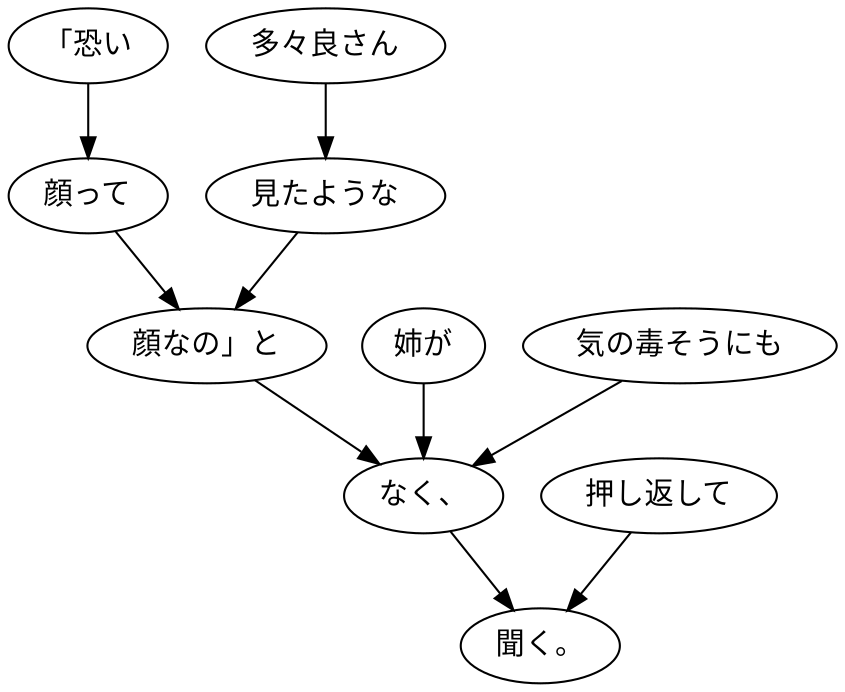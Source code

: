 digraph graph3003 {
	node0 [label="「恐い"];
	node1 [label="顔って"];
	node2 [label="多々良さん"];
	node3 [label="見たような"];
	node4 [label="顔なの」と"];
	node5 [label="姉が"];
	node6 [label="気の毒そうにも"];
	node7 [label="なく、"];
	node8 [label="押し返して"];
	node9 [label="聞く。"];
	node0 -> node1;
	node1 -> node4;
	node2 -> node3;
	node3 -> node4;
	node4 -> node7;
	node5 -> node7;
	node6 -> node7;
	node7 -> node9;
	node8 -> node9;
}
